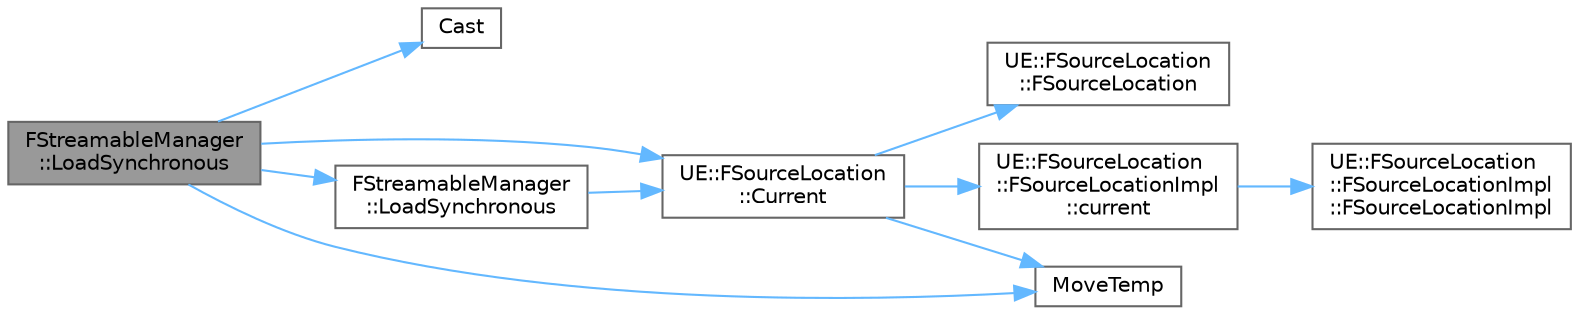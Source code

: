 digraph "FStreamableManager::LoadSynchronous"
{
 // INTERACTIVE_SVG=YES
 // LATEX_PDF_SIZE
  bgcolor="transparent";
  edge [fontname=Helvetica,fontsize=10,labelfontname=Helvetica,labelfontsize=10];
  node [fontname=Helvetica,fontsize=10,shape=box,height=0.2,width=0.4];
  rankdir="LR";
  Node1 [id="Node000001",label="FStreamableManager\l::LoadSynchronous",height=0.2,width=0.4,color="gray40", fillcolor="grey60", style="filled", fontcolor="black",tooltip=" "];
  Node1 -> Node2 [id="edge1_Node000001_Node000002",color="steelblue1",style="solid",tooltip=" "];
  Node2 [id="Node000002",label="Cast",height=0.2,width=0.4,color="grey40", fillcolor="white", style="filled",URL="$d4/d55/Casts_8h.html#af337187a7ebe36fac35ea41db8a65ba9",tooltip=" "];
  Node1 -> Node3 [id="edge2_Node000001_Node000003",color="steelblue1",style="solid",tooltip=" "];
  Node3 [id="Node000003",label="UE::FSourceLocation\l::Current",height=0.2,width=0.4,color="grey40", fillcolor="white", style="filled",URL="$d2/d48/classUE_1_1FSourceLocation.html#a49150b254865f0b73066473a2c752b51",tooltip="Saves current source file location into a RAII container that can be used to log/save the information..."];
  Node3 -> Node4 [id="edge3_Node000003_Node000004",color="steelblue1",style="solid",tooltip=" "];
  Node4 [id="Node000004",label="UE::FSourceLocation\l::FSourceLocation",height=0.2,width=0.4,color="grey40", fillcolor="white", style="filled",URL="$d2/d48/classUE_1_1FSourceLocation.html#a8e77f5040b6ea9ae6fa3da24066ee1df",tooltip=" "];
  Node3 -> Node5 [id="edge4_Node000003_Node000005",color="steelblue1",style="solid",tooltip=" "];
  Node5 [id="Node000005",label="UE::FSourceLocation\l::FSourceLocationImpl\l::current",height=0.2,width=0.4,color="grey40", fillcolor="white", style="filled",URL="$d7/dc7/structUE_1_1FSourceLocation_1_1FSourceLocationImpl.html#a4b56236aecaca3ec6ae8fa2888d757b1",tooltip=" "];
  Node5 -> Node6 [id="edge5_Node000005_Node000006",color="steelblue1",style="solid",tooltip=" "];
  Node6 [id="Node000006",label="UE::FSourceLocation\l::FSourceLocationImpl\l::FSourceLocationImpl",height=0.2,width=0.4,color="grey40", fillcolor="white", style="filled",URL="$d7/dc7/structUE_1_1FSourceLocation_1_1FSourceLocationImpl.html#a537aa44a566301ea39101d1c8d591517",tooltip=" "];
  Node3 -> Node7 [id="edge6_Node000003_Node000007",color="steelblue1",style="solid",tooltip=" "];
  Node7 [id="Node000007",label="MoveTemp",height=0.2,width=0.4,color="grey40", fillcolor="white", style="filled",URL="$d4/d24/UnrealTemplate_8h.html#ad5e6c049aeb9c9115fec514ba581dbb6",tooltip="MoveTemp will cast a reference to an rvalue reference."];
  Node1 -> Node8 [id="edge7_Node000001_Node000008",color="steelblue1",style="solid",tooltip=" "];
  Node8 [id="Node000008",label="FStreamableManager\l::LoadSynchronous",height=0.2,width=0.4,color="grey40", fillcolor="white", style="filled",URL="$d8/df5/structFStreamableManager.html#a9044bdc18a74dfe4fdbc3e7a46cabec6",tooltip="Synchronously load the referred asset and return the loaded object, or nullptr if it can't be found."];
  Node8 -> Node3 [id="edge8_Node000008_Node000003",color="steelblue1",style="solid",tooltip=" "];
  Node1 -> Node7 [id="edge9_Node000001_Node000007",color="steelblue1",style="solid",tooltip=" "];
}
